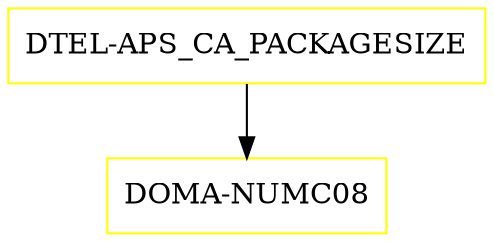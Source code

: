 digraph G {
  "DTEL-APS_CA_PACKAGESIZE" [shape=box,color=yellow];
  "DOMA-NUMC08" [shape=box,color=yellow,URL="./DOMA_NUMC08.html"];
  "DTEL-APS_CA_PACKAGESIZE" -> "DOMA-NUMC08";
}
